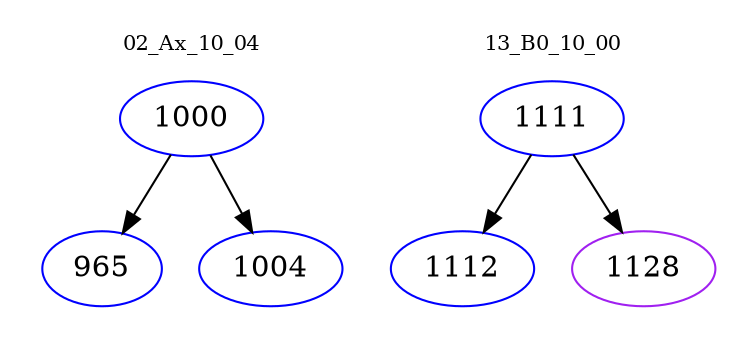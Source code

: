 digraph{
subgraph cluster_0 {
color = white
label = "02_Ax_10_04";
fontsize=10;
T0_1000 [label="1000", color="blue"]
T0_1000 -> T0_965 [color="black"]
T0_965 [label="965", color="blue"]
T0_1000 -> T0_1004 [color="black"]
T0_1004 [label="1004", color="blue"]
}
subgraph cluster_1 {
color = white
label = "13_B0_10_00";
fontsize=10;
T1_1111 [label="1111", color="blue"]
T1_1111 -> T1_1112 [color="black"]
T1_1112 [label="1112", color="blue"]
T1_1111 -> T1_1128 [color="black"]
T1_1128 [label="1128", color="purple"]
}
}
